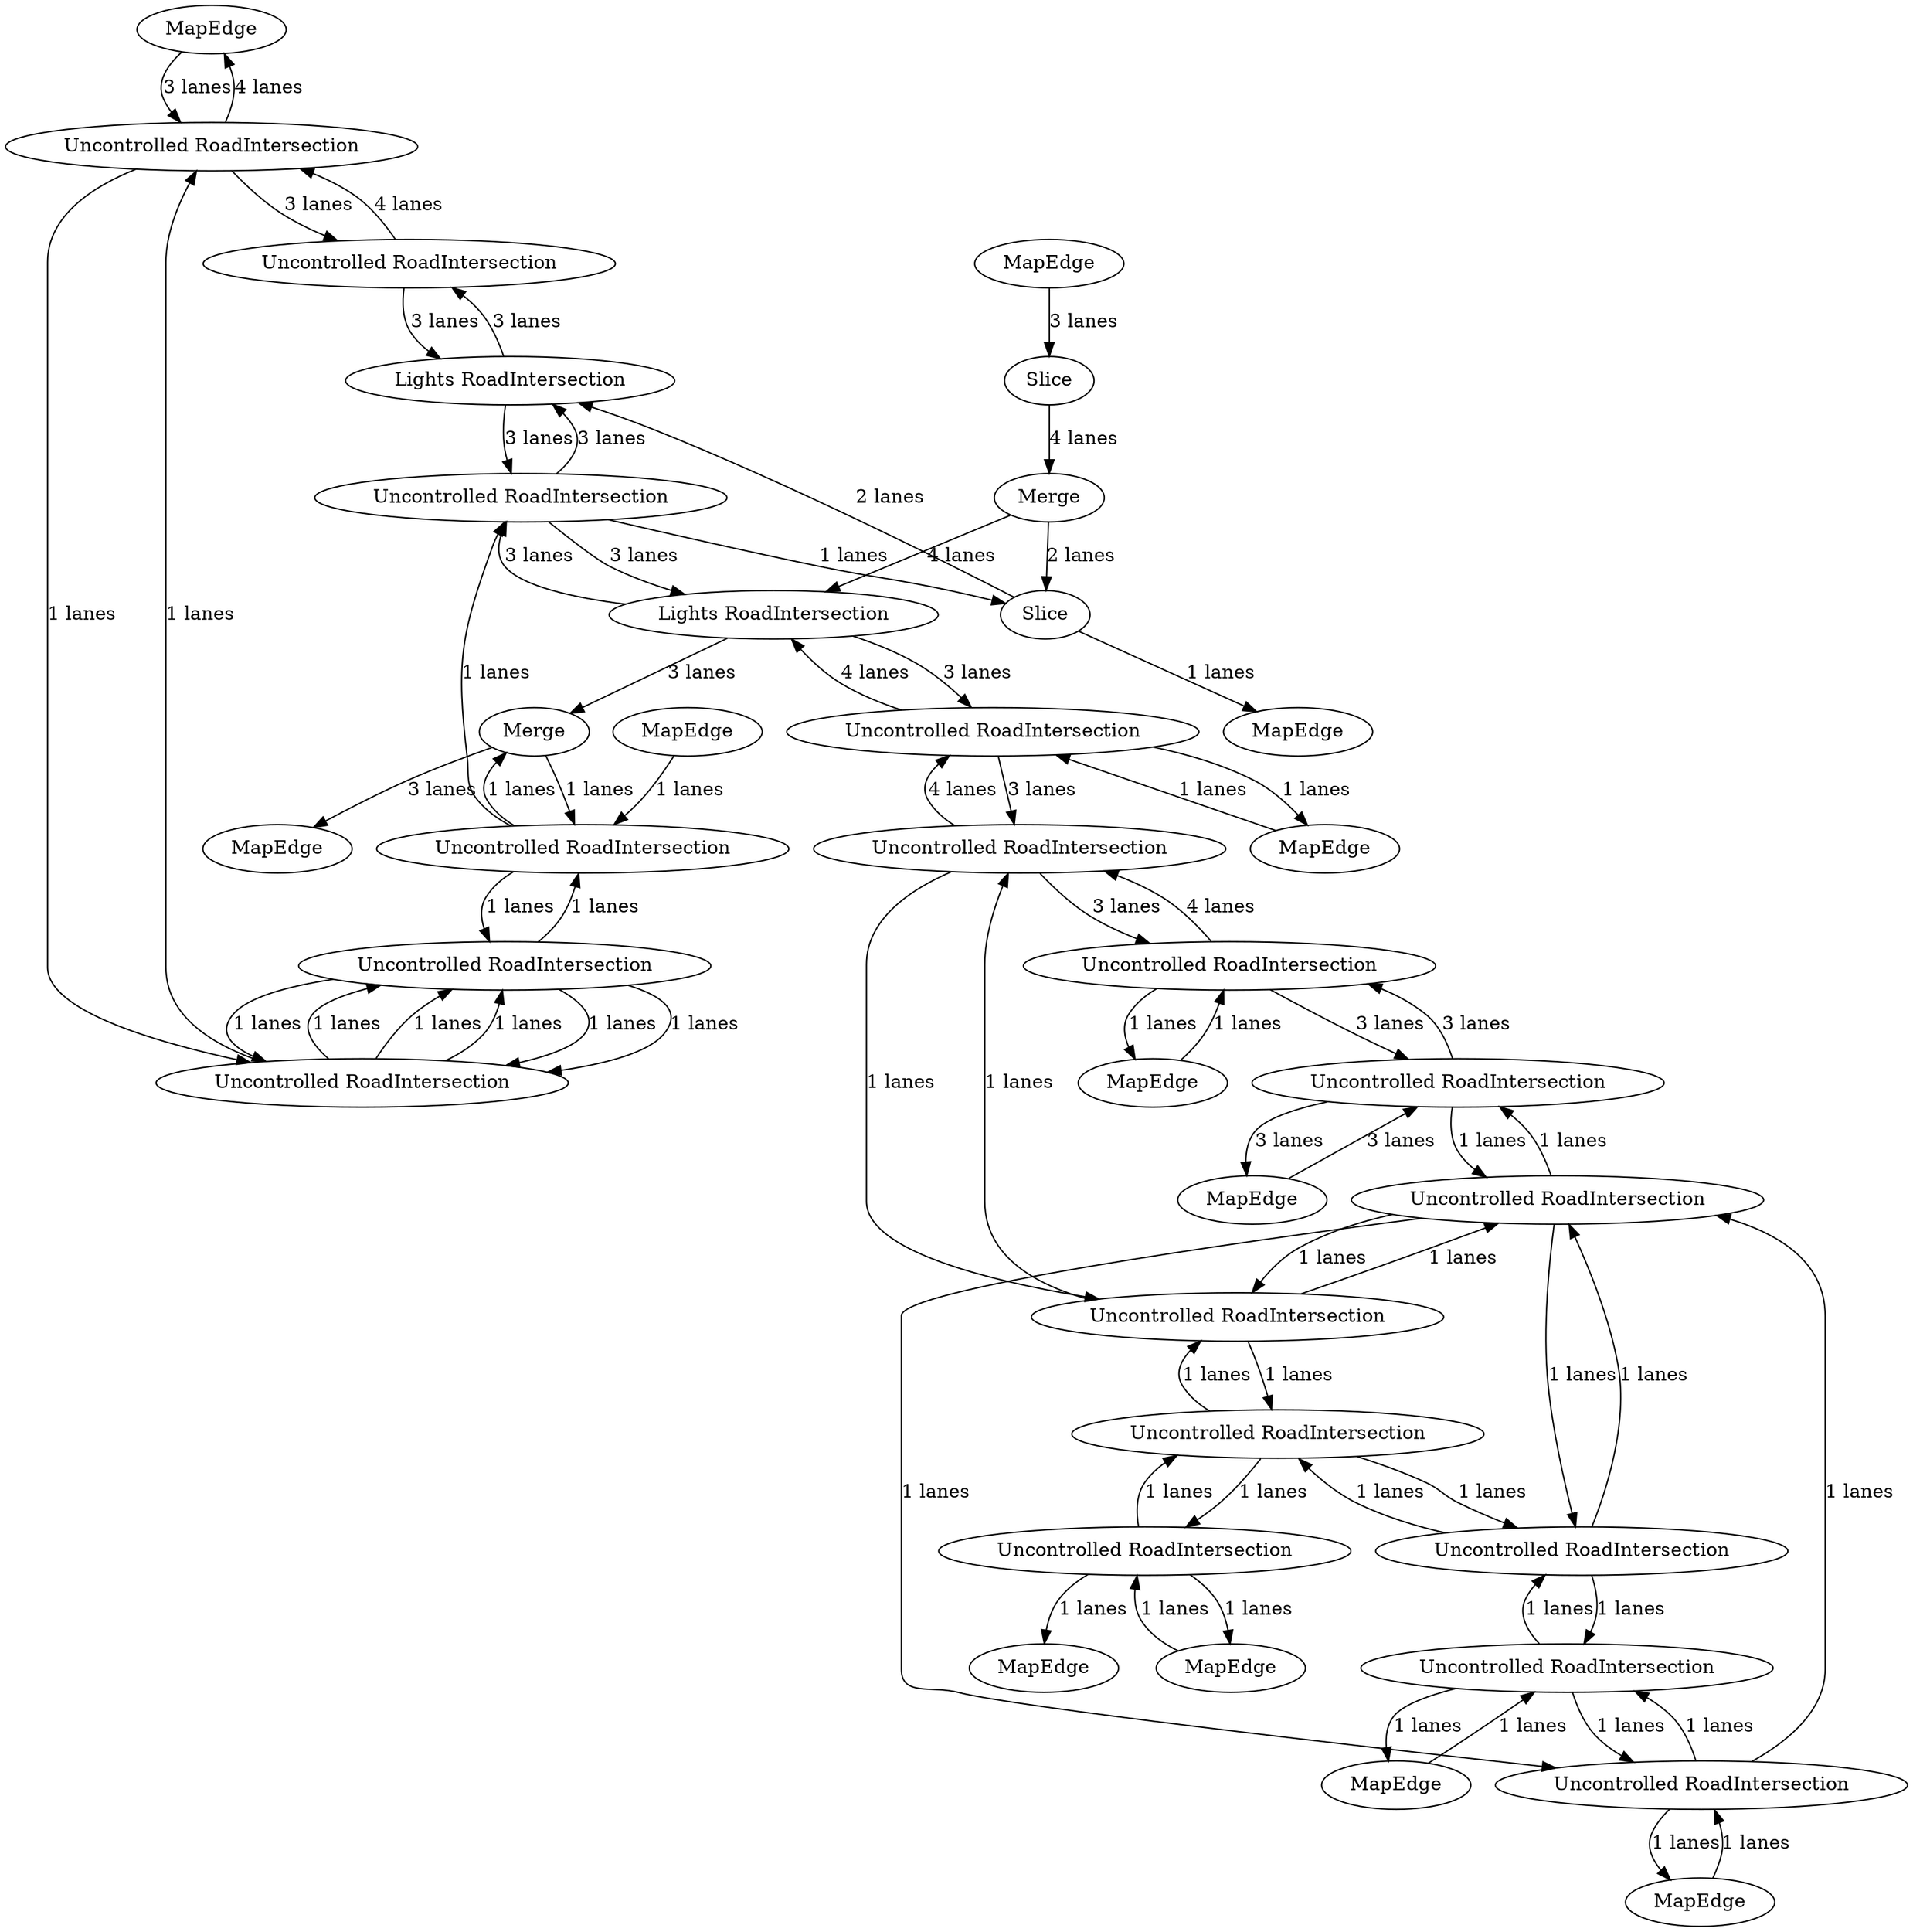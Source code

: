 digraph {
    0 [ label = "MapEdge" ]
    1 [ label = "Uncontrolled RoadIntersection" ]
    2 [ label = "Uncontrolled RoadIntersection" ]
    3 [ label = "Uncontrolled RoadIntersection" ]
    4 [ label = "Uncontrolled RoadIntersection" ]
    5 [ label = "MapEdge" ]
    6 [ label = "Uncontrolled RoadIntersection" ]
    7 [ label = "Lights RoadIntersection" ]
    8 [ label = "MapEdge" ]
    9 [ label = "Merge" ]
    10 [ label = "Uncontrolled RoadIntersection" ]
    11 [ label = "Lights RoadIntersection" ]
    12 [ label = "Slice" ]
    13 [ label = "Merge" ]
    14 [ label = "Slice" ]
    15 [ label = "MapEdge" ]
    16 [ label = "MapEdge" ]
    17 [ label = "MapEdge" ]
    18 [ label = "Uncontrolled RoadIntersection" ]
    19 [ label = "Uncontrolled RoadIntersection" ]
    20 [ label = "Uncontrolled RoadIntersection" ]
    21 [ label = "Uncontrolled RoadIntersection" ]
    22 [ label = "MapEdge" ]
    23 [ label = "Uncontrolled RoadIntersection" ]
    24 [ label = "Uncontrolled RoadIntersection" ]
    25 [ label = "MapEdge" ]
    26 [ label = "Uncontrolled RoadIntersection" ]
    27 [ label = "Uncontrolled RoadIntersection" ]
    28 [ label = "Uncontrolled RoadIntersection" ]
    29 [ label = "Uncontrolled RoadIntersection" ]
    30 [ label = "Uncontrolled RoadIntersection" ]
    31 [ label = "MapEdge" ]
    32 [ label = "MapEdge" ]
    33 [ label = "MapEdge" ]
    34 [ label = "MapEdge" ]
    25 -> 24 [ label = "1 lanes" ]
    24 -> 25 [ label = "1 lanes" ]
    17 -> 18 [ label = "1 lanes" ]
    18 -> 17 [ label = "1 lanes" ]
    18 -> 19 [ label = "3 lanes" ]
    19 -> 18 [ label = "4 lanes" ]
    19 -> 24 [ label = "3 lanes" ]
    24 -> 19 [ label = "4 lanes" ]
    9 -> 8 [ label = "3 lanes" ]
    14 -> 13 [ label = "4 lanes" ]
    13 -> 11 [ label = "4 lanes" ]
    16 -> 14 [ label = "3 lanes" ]
    24 -> 28 [ label = "3 lanes" ]
    28 -> 24 [ label = "3 lanes" ]
    28 -> 34 [ label = "3 lanes" ]
    34 -> 28 [ label = "3 lanes" ]
    11 -> 9 [ label = "3 lanes" ]
    13 -> 12 [ label = "2 lanes" ]
    12 -> 7 [ label = "2 lanes" ]
    11 -> 18 [ label = "3 lanes" ]
    18 -> 11 [ label = "4 lanes" ]
    3 -> 7 [ label = "3 lanes" ]
    7 -> 3 [ label = "3 lanes" ]
    0 -> 1 [ label = "3 lanes" ]
    1 -> 0 [ label = "4 lanes" ]
    1 -> 3 [ label = "3 lanes" ]
    3 -> 1 [ label = "4 lanes" ]
    12 -> 15 [ label = "1 lanes" ]
    10 -> 12 [ label = "1 lanes" ]
    6 -> 10 [ label = "1 lanes" ]
    5 -> 6 [ label = "1 lanes" ]
    32 -> 29 [ label = "1 lanes" ]
    29 -> 32 [ label = "1 lanes" ]
    29 -> 26 [ label = "1 lanes" ]
    26 -> 29 [ label = "1 lanes" ]
    26 -> 21 [ label = "1 lanes" ]
    21 -> 26 [ label = "1 lanes" ]
    21 -> 20 [ label = "1 lanes" ]
    20 -> 21 [ label = "1 lanes" ]
    20 -> 31 [ label = "1 lanes" ]
    31 -> 20 [ label = "1 lanes" ]
    20 -> 22 [ label = "1 lanes" ]
    7 -> 10 [ label = "3 lanes" ]
    10 -> 7 [ label = "3 lanes" ]
    10 -> 11 [ label = "3 lanes" ]
    11 -> 10 [ label = "3 lanes" ]
    1 -> 2 [ label = "1 lanes" ]
    2 -> 1 [ label = "1 lanes" ]
    2 -> 4 [ label = "1 lanes" ]
    4 -> 2 [ label = "1 lanes" ]
    2 -> 4 [ label = "1 lanes" ]
    4 -> 2 [ label = "1 lanes" ]
    4 -> 6 [ label = "1 lanes" ]
    6 -> 4 [ label = "1 lanes" ]
    6 -> 9 [ label = "1 lanes" ]
    9 -> 6 [ label = "1 lanes" ]
    2 -> 4 [ label = "1 lanes" ]
    4 -> 2 [ label = "1 lanes" ]
    19 -> 23 [ label = "1 lanes" ]
    23 -> 19 [ label = "1 lanes" ]
    23 -> 27 [ label = "1 lanes" ]
    27 -> 23 [ label = "1 lanes" ]
    27 -> 30 [ label = "1 lanes" ]
    30 -> 27 [ label = "1 lanes" ]
    30 -> 33 [ label = "1 lanes" ]
    33 -> 30 [ label = "1 lanes" ]
    28 -> 27 [ label = "1 lanes" ]
    27 -> 28 [ label = "1 lanes" ]
    27 -> 26 [ label = "1 lanes" ]
    26 -> 27 [ label = "1 lanes" ]
    23 -> 21 [ label = "1 lanes" ]
    21 -> 23 [ label = "1 lanes" ]
    30 -> 29 [ label = "1 lanes" ]
    29 -> 30 [ label = "1 lanes" ]
}
